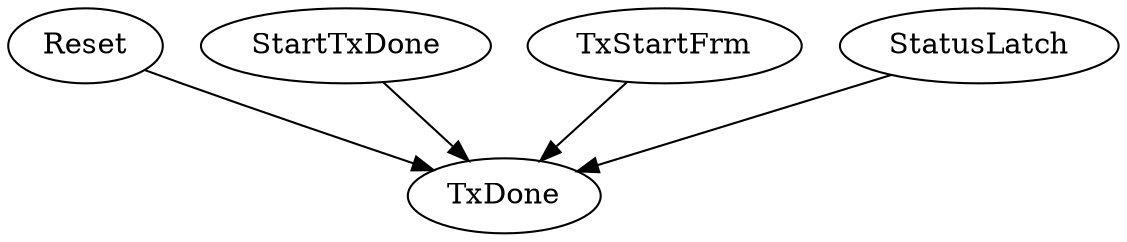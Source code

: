 strict digraph "" {
	Reset	 [complexity=1,
		importance=0.0164994966785,
		rank=0.0164994966785];
	TxDone	 [complexity=0,
		importance=0.00455587084407,
		rank=0.0];
	Reset -> TxDone;
	StartTxDone	 [complexity=1,
		importance=0.0118296321573,
		rank=0.0118296321573];
	StartTxDone -> TxDone;
	TxStartFrm	 [complexity=2,
		importance=0.0119436258345,
		rank=0.00597181291723];
	TxStartFrm -> TxDone;
	StatusLatch	 [complexity=2,
		importance=0.013130677161,
		rank=0.0065653385805];
	StatusLatch -> TxDone;
}
